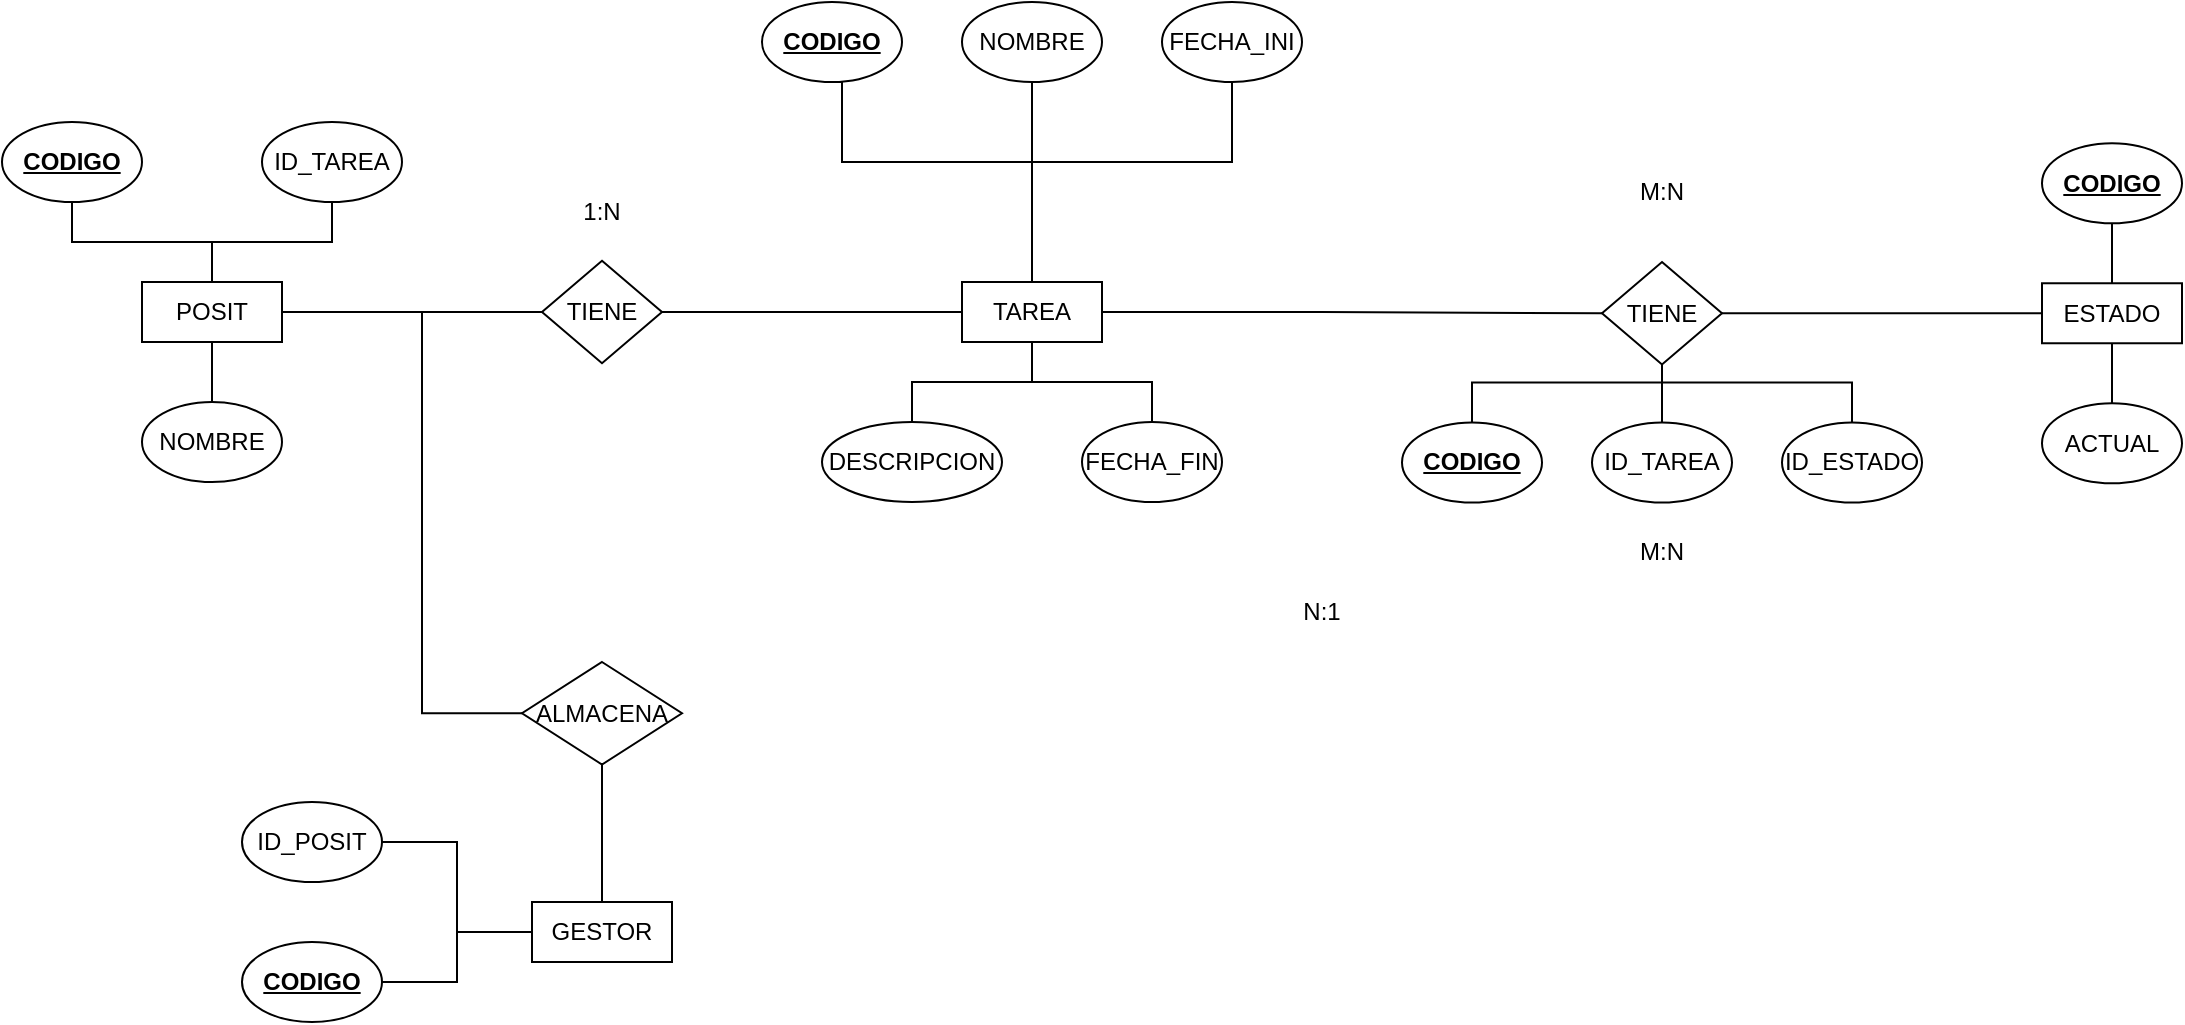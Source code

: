 <mxfile version="24.0.4" type="device">
  <diagram id="R2lEEEUBdFMjLlhIrx00" name="Page-1">
    <mxGraphModel dx="1687" dy="868" grid="1" gridSize="10" guides="1" tooltips="1" connect="1" arrows="1" fold="1" page="1" pageScale="1" pageWidth="850" pageHeight="1100" math="0" shadow="0" extFonts="Permanent Marker^https://fonts.googleapis.com/css?family=Permanent+Marker">
      <root>
        <mxCell id="0" />
        <mxCell id="1" parent="0" />
        <mxCell id="zEt6zkrCrbHG8dTbvrx8-3" style="edgeStyle=orthogonalEdgeStyle;rounded=0;orthogonalLoop=1;jettySize=auto;html=1;verticalAlign=middle;endArrow=none;endFill=0;entryX=0.5;entryY=1;entryDx=0;entryDy=0;" edge="1" parent="1" source="zEt6zkrCrbHG8dTbvrx8-1" target="zEt6zkrCrbHG8dTbvrx8-4">
          <mxGeometry relative="1" as="geometry">
            <mxPoint x="115" y="130" as="targetPoint" />
          </mxGeometry>
        </mxCell>
        <mxCell id="zEt6zkrCrbHG8dTbvrx8-7" style="edgeStyle=orthogonalEdgeStyle;rounded=0;orthogonalLoop=1;jettySize=auto;html=1;entryX=0.5;entryY=0;entryDx=0;entryDy=0;endArrow=none;endFill=0;" edge="1" parent="1" source="zEt6zkrCrbHG8dTbvrx8-1" target="zEt6zkrCrbHG8dTbvrx8-6">
          <mxGeometry relative="1" as="geometry" />
        </mxCell>
        <mxCell id="zEt6zkrCrbHG8dTbvrx8-8" style="edgeStyle=orthogonalEdgeStyle;rounded=0;orthogonalLoop=1;jettySize=auto;html=1;endArrow=none;endFill=0;" edge="1" parent="1" source="zEt6zkrCrbHG8dTbvrx8-1" target="zEt6zkrCrbHG8dTbvrx8-9">
          <mxGeometry relative="1" as="geometry">
            <mxPoint x="260" y="185" as="targetPoint" />
          </mxGeometry>
        </mxCell>
        <mxCell id="zEt6zkrCrbHG8dTbvrx8-11" style="edgeStyle=orthogonalEdgeStyle;rounded=0;orthogonalLoop=1;jettySize=auto;html=1;entryX=0.5;entryY=1;entryDx=0;entryDy=0;endArrow=none;endFill=0;" edge="1" parent="1" source="zEt6zkrCrbHG8dTbvrx8-1" target="zEt6zkrCrbHG8dTbvrx8-10">
          <mxGeometry relative="1" as="geometry" />
        </mxCell>
        <mxCell id="zEt6zkrCrbHG8dTbvrx8-1" value="POSIT" style="rounded=0;whiteSpace=wrap;html=1;" vertex="1" parent="1">
          <mxGeometry x="80" y="170" width="70" height="30" as="geometry" />
        </mxCell>
        <mxCell id="zEt6zkrCrbHG8dTbvrx8-15" style="edgeStyle=orthogonalEdgeStyle;rounded=0;orthogonalLoop=1;jettySize=auto;html=1;entryX=0.5;entryY=1;entryDx=0;entryDy=0;endArrow=none;endFill=0;" edge="1" parent="1" source="zEt6zkrCrbHG8dTbvrx8-2" target="zEt6zkrCrbHG8dTbvrx8-14">
          <mxGeometry relative="1" as="geometry">
            <Array as="points">
              <mxPoint x="525" y="110" />
              <mxPoint x="430" y="110" />
              <mxPoint x="430" y="70" />
            </Array>
          </mxGeometry>
        </mxCell>
        <mxCell id="zEt6zkrCrbHG8dTbvrx8-17" style="edgeStyle=orthogonalEdgeStyle;rounded=0;orthogonalLoop=1;jettySize=auto;html=1;entryX=0.5;entryY=1;entryDx=0;entryDy=0;endArrow=none;endFill=0;" edge="1" parent="1" source="zEt6zkrCrbHG8dTbvrx8-2" target="zEt6zkrCrbHG8dTbvrx8-16">
          <mxGeometry relative="1" as="geometry" />
        </mxCell>
        <mxCell id="zEt6zkrCrbHG8dTbvrx8-21" style="edgeStyle=orthogonalEdgeStyle;rounded=0;orthogonalLoop=1;jettySize=auto;html=1;entryX=0.5;entryY=0;entryDx=0;entryDy=0;endArrow=none;endFill=0;" edge="1" parent="1" source="zEt6zkrCrbHG8dTbvrx8-2" target="zEt6zkrCrbHG8dTbvrx8-20">
          <mxGeometry relative="1" as="geometry" />
        </mxCell>
        <mxCell id="zEt6zkrCrbHG8dTbvrx8-23" style="edgeStyle=orthogonalEdgeStyle;rounded=0;orthogonalLoop=1;jettySize=auto;html=1;entryX=0.5;entryY=0;entryDx=0;entryDy=0;endArrow=none;endFill=0;" edge="1" parent="1" source="zEt6zkrCrbHG8dTbvrx8-2" target="zEt6zkrCrbHG8dTbvrx8-22">
          <mxGeometry relative="1" as="geometry" />
        </mxCell>
        <mxCell id="zEt6zkrCrbHG8dTbvrx8-55" style="edgeStyle=orthogonalEdgeStyle;rounded=0;orthogonalLoop=1;jettySize=auto;html=1;entryX=0;entryY=0.5;entryDx=0;entryDy=0;endArrow=none;endFill=0;" edge="1" parent="1" source="zEt6zkrCrbHG8dTbvrx8-2" target="zEt6zkrCrbHG8dTbvrx8-54">
          <mxGeometry relative="1" as="geometry">
            <Array as="points">
              <mxPoint x="670" y="185" />
              <mxPoint x="810" y="186" />
            </Array>
          </mxGeometry>
        </mxCell>
        <mxCell id="zEt6zkrCrbHG8dTbvrx8-2" value="TAREA" style="rounded=0;whiteSpace=wrap;html=1;" vertex="1" parent="1">
          <mxGeometry x="490" y="170" width="70" height="30" as="geometry" />
        </mxCell>
        <mxCell id="zEt6zkrCrbHG8dTbvrx8-4" value="CODIGO" style="ellipse;whiteSpace=wrap;html=1;fontStyle=5" vertex="1" parent="1">
          <mxGeometry x="10" y="90" width="70" height="40" as="geometry" />
        </mxCell>
        <mxCell id="zEt6zkrCrbHG8dTbvrx8-6" value="NOMBRE" style="ellipse;whiteSpace=wrap;html=1;fontStyle=0" vertex="1" parent="1">
          <mxGeometry x="80" y="230" width="70" height="40" as="geometry" />
        </mxCell>
        <mxCell id="zEt6zkrCrbHG8dTbvrx8-24" style="edgeStyle=orthogonalEdgeStyle;rounded=0;orthogonalLoop=1;jettySize=auto;html=1;entryX=0;entryY=0.5;entryDx=0;entryDy=0;endArrow=none;endFill=0;" edge="1" parent="1" source="zEt6zkrCrbHG8dTbvrx8-9" target="zEt6zkrCrbHG8dTbvrx8-2">
          <mxGeometry relative="1" as="geometry" />
        </mxCell>
        <mxCell id="zEt6zkrCrbHG8dTbvrx8-9" value="TIENE" style="rhombus;whiteSpace=wrap;html=1;" vertex="1" parent="1">
          <mxGeometry x="280" y="159.38" width="60" height="51.25" as="geometry" />
        </mxCell>
        <mxCell id="zEt6zkrCrbHG8dTbvrx8-10" value="ID_TAREA" style="ellipse;whiteSpace=wrap;html=1;fontStyle=0" vertex="1" parent="1">
          <mxGeometry x="140" y="90" width="70" height="40" as="geometry" />
        </mxCell>
        <mxCell id="zEt6zkrCrbHG8dTbvrx8-14" value="CODIGO" style="ellipse;whiteSpace=wrap;html=1;fontStyle=5" vertex="1" parent="1">
          <mxGeometry x="390" y="30" width="70" height="40" as="geometry" />
        </mxCell>
        <mxCell id="zEt6zkrCrbHG8dTbvrx8-16" value="NOMBRE" style="ellipse;whiteSpace=wrap;html=1;fontStyle=0" vertex="1" parent="1">
          <mxGeometry x="490" y="30" width="70" height="40" as="geometry" />
        </mxCell>
        <mxCell id="zEt6zkrCrbHG8dTbvrx8-20" value="DESCRIPCION" style="ellipse;whiteSpace=wrap;html=1;fontStyle=0" vertex="1" parent="1">
          <mxGeometry x="420" y="240" width="90" height="40" as="geometry" />
        </mxCell>
        <mxCell id="zEt6zkrCrbHG8dTbvrx8-22" value="FECHA_FIN" style="ellipse;whiteSpace=wrap;html=1;fontStyle=0" vertex="1" parent="1">
          <mxGeometry x="550" y="240" width="70" height="40" as="geometry" />
        </mxCell>
        <mxCell id="zEt6zkrCrbHG8dTbvrx8-27" value="1:N" style="text;html=1;align=center;verticalAlign=middle;whiteSpace=wrap;rounded=0;" vertex="1" parent="1">
          <mxGeometry x="280" y="120" width="60" height="30" as="geometry" />
        </mxCell>
        <mxCell id="zEt6zkrCrbHG8dTbvrx8-36" value="M:N" style="text;html=1;align=center;verticalAlign=middle;whiteSpace=wrap;rounded=0;" vertex="1" parent="1">
          <mxGeometry x="810" y="290" width="60" height="30" as="geometry" />
        </mxCell>
        <mxCell id="zEt6zkrCrbHG8dTbvrx8-48" style="edgeStyle=orthogonalEdgeStyle;rounded=0;orthogonalLoop=1;jettySize=auto;html=1;exitX=0.5;exitY=1;exitDx=0;exitDy=0;entryX=0.5;entryY=0;entryDx=0;entryDy=0;endArrow=none;endFill=0;" edge="1" parent="1" source="zEt6zkrCrbHG8dTbvrx8-45" target="zEt6zkrCrbHG8dTbvrx8-47">
          <mxGeometry relative="1" as="geometry" />
        </mxCell>
        <mxCell id="zEt6zkrCrbHG8dTbvrx8-71" style="edgeStyle=orthogonalEdgeStyle;rounded=0;orthogonalLoop=1;jettySize=auto;html=1;entryX=1;entryY=0.5;entryDx=0;entryDy=0;endArrow=none;endFill=0;" edge="1" parent="1" source="zEt6zkrCrbHG8dTbvrx8-45" target="zEt6zkrCrbHG8dTbvrx8-1">
          <mxGeometry relative="1" as="geometry">
            <mxPoint x="220" y="190" as="targetPoint" />
            <Array as="points">
              <mxPoint x="220" y="386" />
              <mxPoint x="220" y="185" />
            </Array>
          </mxGeometry>
        </mxCell>
        <mxCell id="zEt6zkrCrbHG8dTbvrx8-45" value="ALMACENA" style="rhombus;whiteSpace=wrap;html=1;" vertex="1" parent="1">
          <mxGeometry x="270" y="360" width="80" height="51.25" as="geometry" />
        </mxCell>
        <mxCell id="zEt6zkrCrbHG8dTbvrx8-74" style="edgeStyle=orthogonalEdgeStyle;rounded=0;orthogonalLoop=1;jettySize=auto;html=1;entryX=1;entryY=0.5;entryDx=0;entryDy=0;endArrow=none;endFill=0;" edge="1" parent="1" source="zEt6zkrCrbHG8dTbvrx8-47" target="zEt6zkrCrbHG8dTbvrx8-73">
          <mxGeometry relative="1" as="geometry" />
        </mxCell>
        <mxCell id="zEt6zkrCrbHG8dTbvrx8-81" style="edgeStyle=orthogonalEdgeStyle;rounded=0;orthogonalLoop=1;jettySize=auto;html=1;entryX=1;entryY=0.5;entryDx=0;entryDy=0;endArrow=none;endFill=0;" edge="1" parent="1" source="zEt6zkrCrbHG8dTbvrx8-47" target="zEt6zkrCrbHG8dTbvrx8-80">
          <mxGeometry relative="1" as="geometry" />
        </mxCell>
        <mxCell id="zEt6zkrCrbHG8dTbvrx8-47" value="GESTOR" style="rounded=0;whiteSpace=wrap;html=1;" vertex="1" parent="1">
          <mxGeometry x="275" y="480" width="70" height="30" as="geometry" />
        </mxCell>
        <mxCell id="zEt6zkrCrbHG8dTbvrx8-51" style="edgeStyle=orthogonalEdgeStyle;rounded=0;orthogonalLoop=1;jettySize=auto;html=1;entryX=0.5;entryY=0;entryDx=0;entryDy=0;endArrow=none;endFill=0;" edge="1" parent="1" source="zEt6zkrCrbHG8dTbvrx8-50" target="zEt6zkrCrbHG8dTbvrx8-2">
          <mxGeometry relative="1" as="geometry">
            <Array as="points">
              <mxPoint x="625" y="110" />
              <mxPoint x="525" y="110" />
            </Array>
          </mxGeometry>
        </mxCell>
        <mxCell id="zEt6zkrCrbHG8dTbvrx8-50" value="FECHA_INI" style="ellipse;whiteSpace=wrap;html=1;fontStyle=0" vertex="1" parent="1">
          <mxGeometry x="590" y="30" width="70" height="40" as="geometry" />
        </mxCell>
        <mxCell id="zEt6zkrCrbHG8dTbvrx8-54" value="TIENE" style="rhombus;whiteSpace=wrap;html=1;" vertex="1" parent="1">
          <mxGeometry x="810" y="160" width="60" height="51.25" as="geometry" />
        </mxCell>
        <mxCell id="zEt6zkrCrbHG8dTbvrx8-56" value="M:N" style="text;html=1;align=center;verticalAlign=middle;whiteSpace=wrap;rounded=0;" vertex="1" parent="1">
          <mxGeometry x="810" y="110" width="60" height="30" as="geometry" />
        </mxCell>
        <mxCell id="zEt6zkrCrbHG8dTbvrx8-57" style="edgeStyle=orthogonalEdgeStyle;rounded=0;orthogonalLoop=1;jettySize=auto;html=1;exitX=0.5;exitY=1;exitDx=0;exitDy=0;endArrow=none;endFill=0;" edge="1" parent="1" target="zEt6zkrCrbHG8dTbvrx8-58">
          <mxGeometry relative="1" as="geometry">
            <mxPoint x="840" y="211.25" as="sourcePoint" />
            <mxPoint x="744.89" y="277.7" as="targetPoint" />
            <Array as="points">
              <mxPoint x="840" y="220.25" />
              <mxPoint x="745" y="220.25" />
            </Array>
          </mxGeometry>
        </mxCell>
        <mxCell id="zEt6zkrCrbHG8dTbvrx8-58" value="CODIGO" style="ellipse;whiteSpace=wrap;html=1;fontStyle=5" vertex="1" parent="1">
          <mxGeometry x="710" y="240.25" width="70" height="40" as="geometry" />
        </mxCell>
        <mxCell id="zEt6zkrCrbHG8dTbvrx8-59" style="edgeStyle=orthogonalEdgeStyle;rounded=0;orthogonalLoop=1;jettySize=auto;html=1;entryX=0.5;entryY=1;entryDx=0;entryDy=0;endArrow=none;endFill=0;" edge="1" parent="1" source="zEt6zkrCrbHG8dTbvrx8-60">
          <mxGeometry relative="1" as="geometry">
            <mxPoint x="840" y="211.25" as="targetPoint" />
          </mxGeometry>
        </mxCell>
        <mxCell id="zEt6zkrCrbHG8dTbvrx8-60" value="ID_TAREA" style="ellipse;whiteSpace=wrap;html=1;fontStyle=0" vertex="1" parent="1">
          <mxGeometry x="805" y="240.25" width="70" height="40" as="geometry" />
        </mxCell>
        <mxCell id="zEt6zkrCrbHG8dTbvrx8-61" style="edgeStyle=orthogonalEdgeStyle;rounded=0;orthogonalLoop=1;jettySize=auto;html=1;endArrow=none;endFill=0;" edge="1" parent="1" source="zEt6zkrCrbHG8dTbvrx8-62">
          <mxGeometry relative="1" as="geometry">
            <mxPoint x="840" y="211.25" as="targetPoint" />
            <Array as="points">
              <mxPoint x="935" y="220.25" />
              <mxPoint x="840" y="220.25" />
            </Array>
          </mxGeometry>
        </mxCell>
        <mxCell id="zEt6zkrCrbHG8dTbvrx8-62" value="ID_ESTADO" style="ellipse;whiteSpace=wrap;html=1;fontStyle=0" vertex="1" parent="1">
          <mxGeometry x="900" y="240.25" width="70" height="40" as="geometry" />
        </mxCell>
        <mxCell id="zEt6zkrCrbHG8dTbvrx8-63" value="N:1" style="text;html=1;align=center;verticalAlign=middle;whiteSpace=wrap;rounded=0;" vertex="1" parent="1">
          <mxGeometry x="640" y="320" width="60" height="30" as="geometry" />
        </mxCell>
        <mxCell id="zEt6zkrCrbHG8dTbvrx8-70" style="edgeStyle=orthogonalEdgeStyle;rounded=0;orthogonalLoop=1;jettySize=auto;html=1;entryX=1;entryY=0.5;entryDx=0;entryDy=0;endArrow=none;endFill=0;" edge="1" parent="1" source="zEt6zkrCrbHG8dTbvrx8-65" target="zEt6zkrCrbHG8dTbvrx8-54">
          <mxGeometry relative="1" as="geometry" />
        </mxCell>
        <mxCell id="zEt6zkrCrbHG8dTbvrx8-65" value="ESTADO" style="rounded=0;whiteSpace=wrap;html=1;" vertex="1" parent="1">
          <mxGeometry x="1030" y="170.63" width="70" height="30" as="geometry" />
        </mxCell>
        <mxCell id="zEt6zkrCrbHG8dTbvrx8-66" style="edgeStyle=orthogonalEdgeStyle;rounded=0;orthogonalLoop=1;jettySize=auto;html=1;endArrow=none;endFill=0;" edge="1" parent="1" source="zEt6zkrCrbHG8dTbvrx8-67" target="zEt6zkrCrbHG8dTbvrx8-65">
          <mxGeometry relative="1" as="geometry" />
        </mxCell>
        <mxCell id="zEt6zkrCrbHG8dTbvrx8-67" value="CODIGO" style="ellipse;whiteSpace=wrap;html=1;fontStyle=5" vertex="1" parent="1">
          <mxGeometry x="1030" y="100.63" width="70" height="40" as="geometry" />
        </mxCell>
        <mxCell id="zEt6zkrCrbHG8dTbvrx8-68" style="edgeStyle=orthogonalEdgeStyle;rounded=0;orthogonalLoop=1;jettySize=auto;html=1;entryX=0.5;entryY=1;entryDx=0;entryDy=0;endArrow=none;endFill=0;" edge="1" parent="1" source="zEt6zkrCrbHG8dTbvrx8-69" target="zEt6zkrCrbHG8dTbvrx8-65">
          <mxGeometry relative="1" as="geometry" />
        </mxCell>
        <mxCell id="zEt6zkrCrbHG8dTbvrx8-69" value="ACTUAL" style="ellipse;whiteSpace=wrap;html=1;fontStyle=0" vertex="1" parent="1">
          <mxGeometry x="1030" y="230.63" width="70" height="40" as="geometry" />
        </mxCell>
        <mxCell id="zEt6zkrCrbHG8dTbvrx8-73" value="CODIGO" style="ellipse;whiteSpace=wrap;html=1;fontStyle=5" vertex="1" parent="1">
          <mxGeometry x="130" y="500" width="70" height="40" as="geometry" />
        </mxCell>
        <mxCell id="zEt6zkrCrbHG8dTbvrx8-80" value="ID_POSIT" style="ellipse;whiteSpace=wrap;html=1;fontStyle=0" vertex="1" parent="1">
          <mxGeometry x="130" y="430" width="70" height="40" as="geometry" />
        </mxCell>
      </root>
    </mxGraphModel>
  </diagram>
</mxfile>

